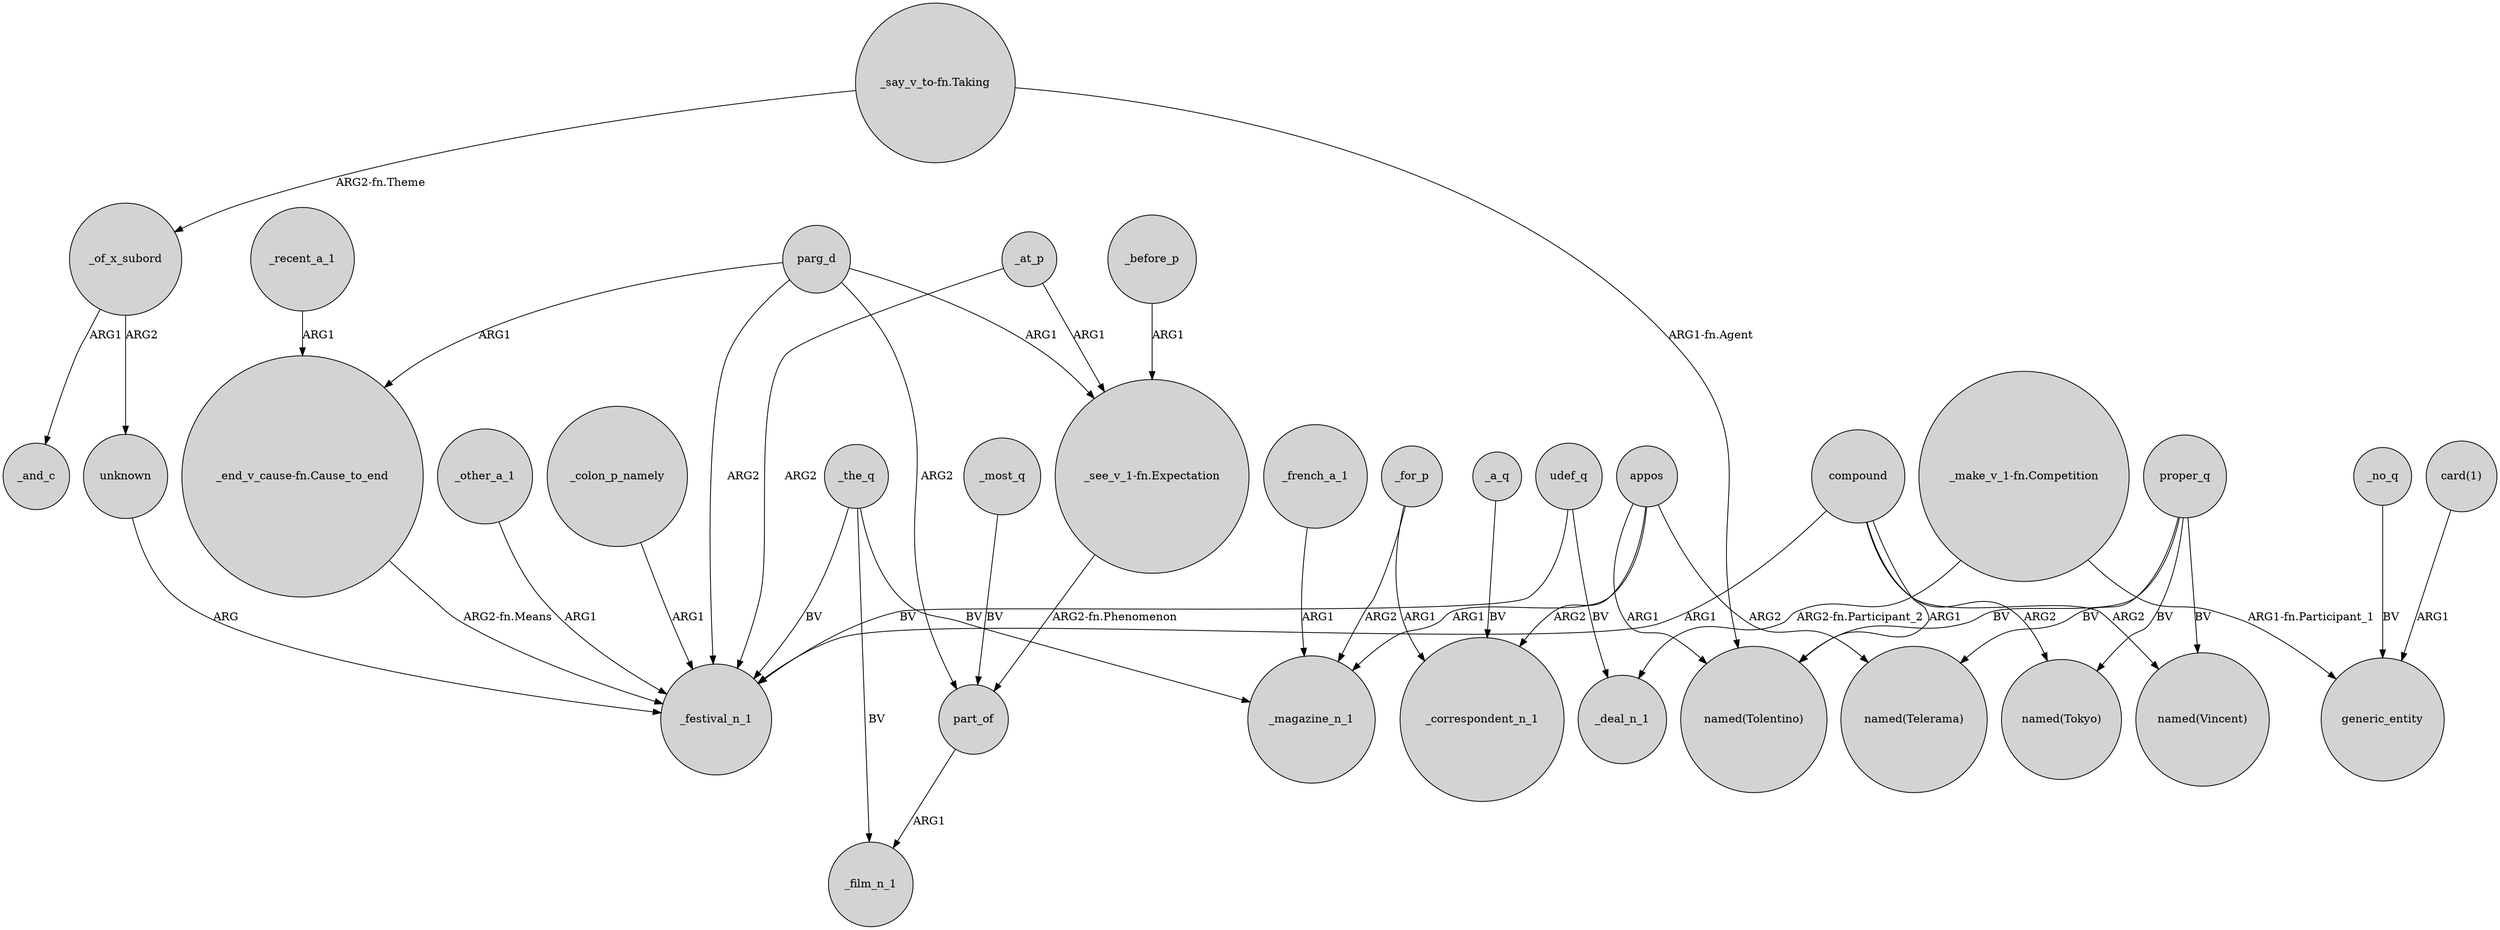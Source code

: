 digraph {
	node [shape=circle style=filled]
	udef_q -> _festival_n_1 [label=BV]
	parg_d -> "_end_v_cause-fn.Cause_to_end" [label=ARG1]
	"_say_v_to-fn.Taking" -> _of_x_subord [label="ARG2-fn.Theme"]
	"_say_v_to-fn.Taking" -> "named(Tolentino)" [label="ARG1-fn.Agent"]
	"card(1)" -> generic_entity [label=ARG1]
	_before_p -> "_see_v_1-fn.Expectation" [label=ARG1]
	compound -> _festival_n_1 [label=ARG1]
	_for_p -> _correspondent_n_1 [label=ARG1]
	_french_a_1 -> _magazine_n_1 [label=ARG1]
	_at_p -> "_see_v_1-fn.Expectation" [label=ARG1]
	unknown -> _festival_n_1 [label=ARG]
	_other_a_1 -> _festival_n_1 [label=ARG1]
	parg_d -> _festival_n_1 [label=ARG2]
	compound -> "named(Vincent)" [label=ARG2]
	_of_x_subord -> unknown [label=ARG2]
	appos -> _correspondent_n_1 [label=ARG2]
	proper_q -> "named(Tolentino)" [label=BV]
	parg_d -> "_see_v_1-fn.Expectation" [label=ARG1]
	_no_q -> generic_entity [label=BV]
	compound -> "named(Tokyo)" [label=ARG2]
	_the_q -> _film_n_1 [label=BV]
	parg_d -> part_of [label=ARG2]
	proper_q -> "named(Vincent)" [label=BV]
	"_end_v_cause-fn.Cause_to_end" -> _festival_n_1 [label="ARG2-fn.Means"]
	_for_p -> _magazine_n_1 [label=ARG2]
	_the_q -> _magazine_n_1 [label=BV]
	"_see_v_1-fn.Expectation" -> part_of [label="ARG2-fn.Phenomenon"]
	appos -> "named(Telerama)" [label=ARG2]
	_most_q -> part_of [label=BV]
	compound -> "named(Tolentino)" [label=ARG1]
	proper_q -> "named(Telerama)" [label=BV]
	_a_q -> _correspondent_n_1 [label=BV]
	part_of -> _film_n_1 [label=ARG1]
	_of_x_subord -> _and_c [label=ARG1]
	udef_q -> _deal_n_1 [label=BV]
	_the_q -> _festival_n_1 [label=BV]
	"_make_v_1-fn.Competition" -> generic_entity [label="ARG1-fn.Participant_1"]
	"_make_v_1-fn.Competition" -> _deal_n_1 [label="ARG2-fn.Participant_2"]
	proper_q -> "named(Tokyo)" [label=BV]
	_colon_p_namely -> _festival_n_1 [label=ARG1]
	_at_p -> _festival_n_1 [label=ARG2]
	appos -> _magazine_n_1 [label=ARG1]
	_recent_a_1 -> "_end_v_cause-fn.Cause_to_end" [label=ARG1]
	appos -> "named(Tolentino)" [label=ARG1]
}
